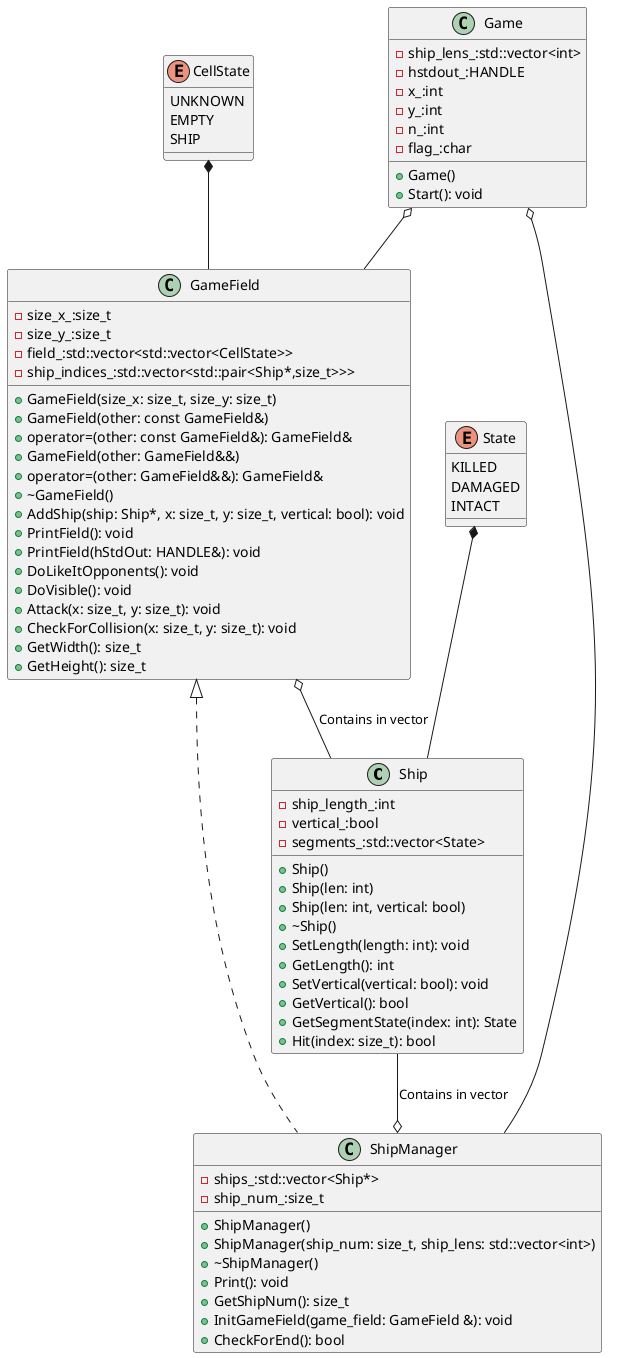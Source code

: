 @startuml Lab1

class Ship{
  -ship_length_:int
  -vertical_:bool
  -segments_:std::vector<State>
  
  +Ship()
  +Ship(len: int)
  +Ship(len: int, vertical: bool)
  +~Ship()
  +SetLength(length: int): void
  +GetLength(): int
  +SetVertical(vertical: bool): void
  +GetVertical(): bool
  +GetSegmentState(index: int): State
  +Hit(index: size_t): bool

}

class ShipManager {
  -ships_:std::vector<Ship*>
  -ship_num_:size_t

  +ShipManager()
  +ShipManager(ship_num: size_t, ship_lens: std::vector<int>)
  +~ShipManager()
  +Print(): void
  +GetShipNum(): size_t
  +InitGameField(game_field: GameField &): void
  +CheckForEnd(): bool

}

class GameField{
  -size_x_:size_t
  -size_y_:size_t
  -field_:std::vector<std::vector<CellState>>
  -ship_indices_:std::vector<std::pair<Ship*,size_t>>>

  +GameField(size_x: size_t, size_y: size_t)
  +GameField(other: const GameField&)
  +operator=(other: const GameField&): GameField&
  +GameField(other: GameField&&)
  +operator=(other: GameField&&): GameField&
  +~GameField()
  +AddShip(ship: Ship*, x: size_t, y: size_t, vertical: bool): void
  +PrintField(): void
  +PrintField(hStdOut: HANDLE&): void
  +DoLikeItOpponents(): void
  +DoVisible(): void
  +Attack(x: size_t, y: size_t): void
  +CheckForCollision(x: size_t, y: size_t): void
  +GetWidth(): size_t
  +GetHeight(): size_t

}

class Game{
  -ship_lens_:std::vector<int>
  -hstdout_:HANDLE
  -x_:int
  -y_:int
  -n_:int
  -flag_:char

  +Game()
  +Start(): void
}

enum CellState{
  UNKNOWN
  EMPTY
  SHIP
}

enum State{
  KILLED
  DAMAGED
  INTACT
}

State *-- Ship
Ship --o ShipManager : Contains in vector
GameField o-- Ship : Contains in vector
CellState *-- GameField
Game o-- GameField
Game o-- ShipManager
GameField <|-.- ShipManager
@enduml